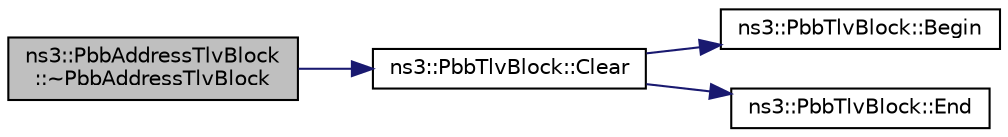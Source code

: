 digraph "ns3::PbbAddressTlvBlock::~PbbAddressTlvBlock"
{
  edge [fontname="Helvetica",fontsize="10",labelfontname="Helvetica",labelfontsize="10"];
  node [fontname="Helvetica",fontsize="10",shape=record];
  rankdir="LR";
  Node1 [label="ns3::PbbAddressTlvBlock\l::~PbbAddressTlvBlock",height=0.2,width=0.4,color="black", fillcolor="grey75", style="filled", fontcolor="black"];
  Node1 -> Node2 [color="midnightblue",fontsize="10",style="solid"];
  Node2 [label="ns3::PbbTlvBlock::Clear",height=0.2,width=0.4,color="black", fillcolor="white", style="filled",URL="$d8/d5b/classns3_1_1PbbTlvBlock.html#a1b1afdc788fab87d517c3edc1c55a9e5",tooltip="Removes all TLVs from this block. "];
  Node2 -> Node3 [color="midnightblue",fontsize="10",style="solid"];
  Node3 [label="ns3::PbbTlvBlock::Begin",height=0.2,width=0.4,color="black", fillcolor="white", style="filled",URL="$d8/d5b/classns3_1_1PbbTlvBlock.html#acba5eb3e92a600a4efcd087cee4d0768"];
  Node2 -> Node4 [color="midnightblue",fontsize="10",style="solid"];
  Node4 [label="ns3::PbbTlvBlock::End",height=0.2,width=0.4,color="black", fillcolor="white", style="filled",URL="$d8/d5b/classns3_1_1PbbTlvBlock.html#a5c9d6c71ab0e3776ee45835b699aae20"];
}
